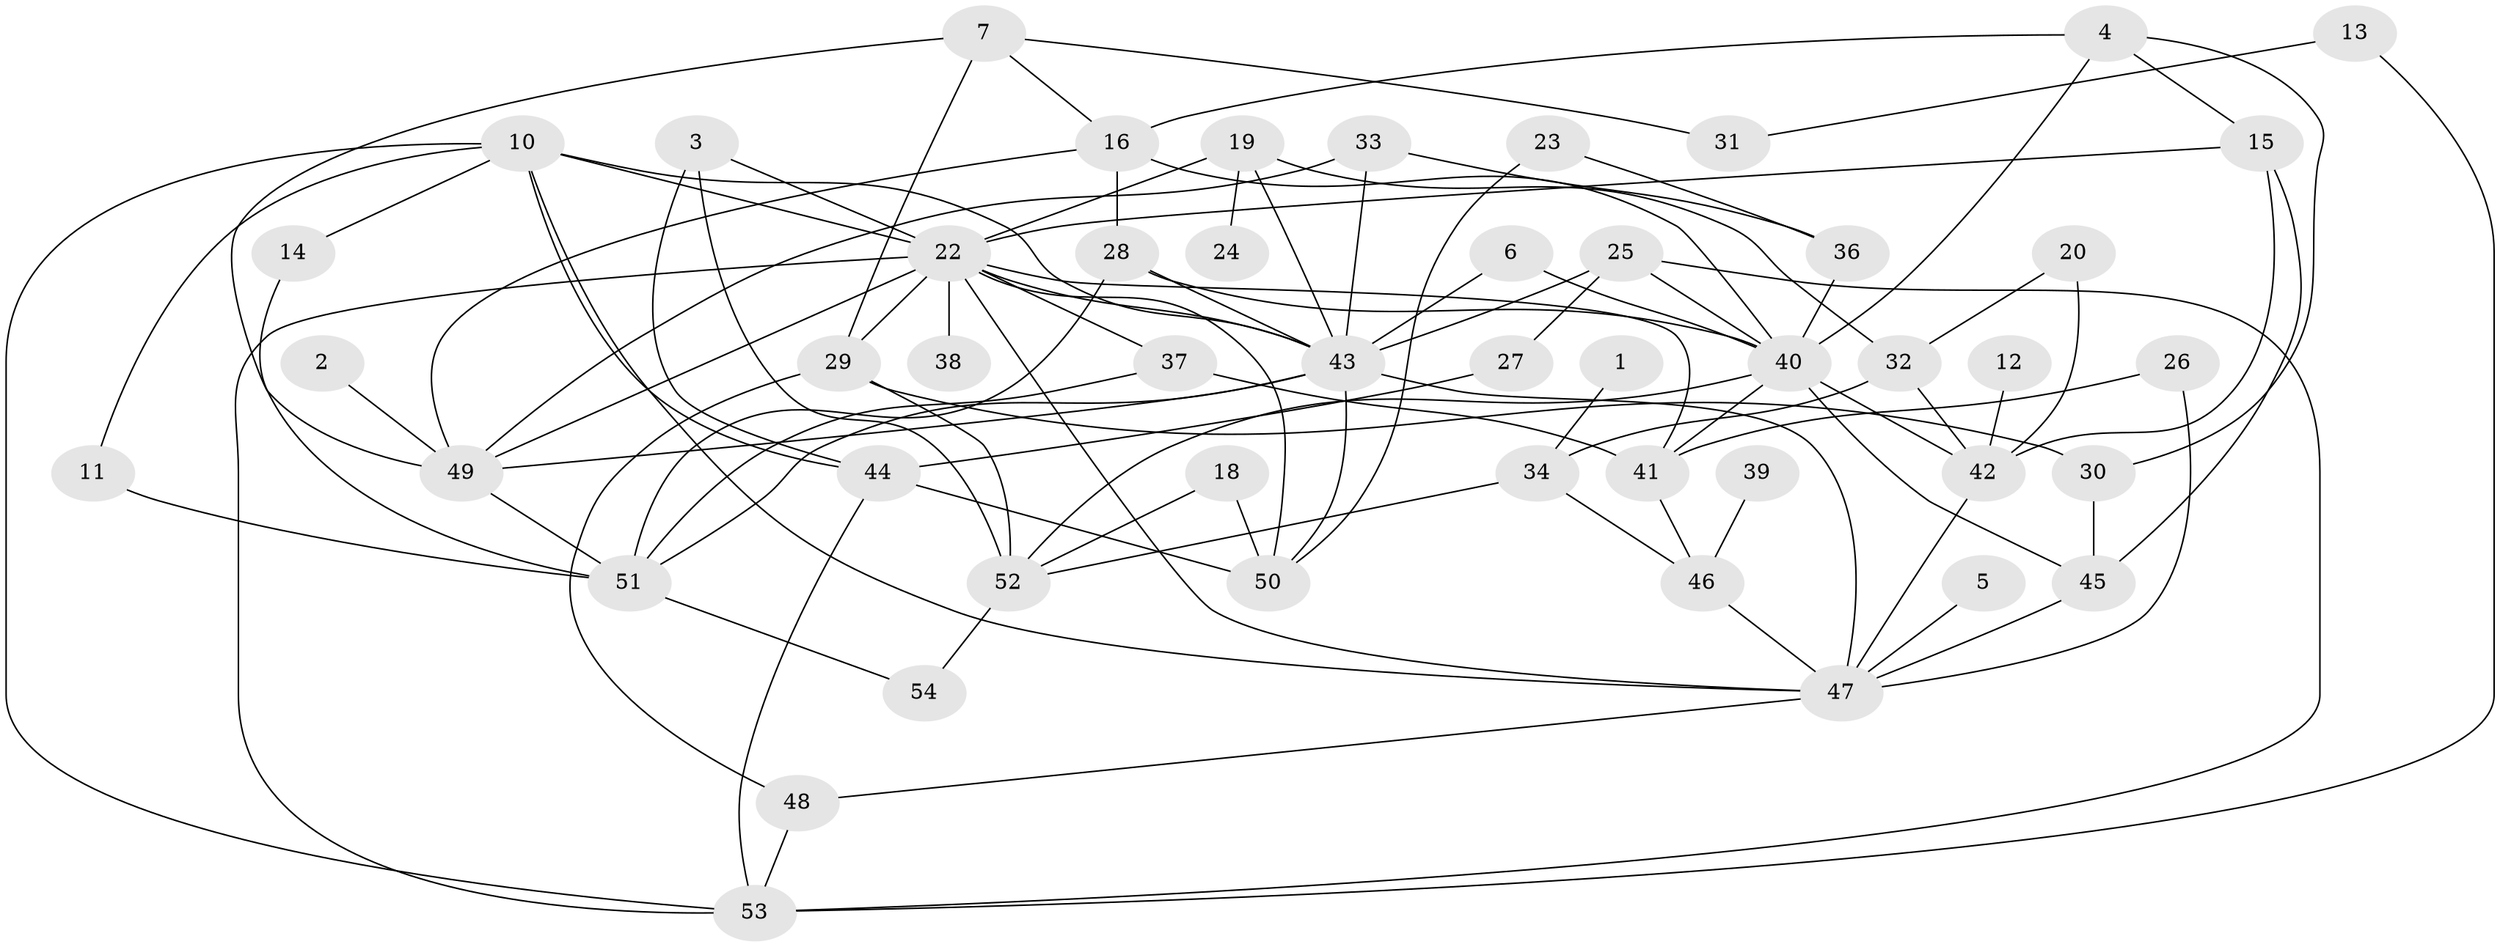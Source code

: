 // original degree distribution, {4: 0.18691588785046728, 1: 0.14953271028037382, 3: 0.2336448598130841, 5: 0.08411214953271028, 6: 0.056074766355140186, 2: 0.22429906542056074, 0: 0.04672897196261682, 9: 0.009345794392523364, 7: 0.009345794392523364}
// Generated by graph-tools (version 1.1) at 2025/25/03/09/25 03:25:22]
// undirected, 49 vertices, 97 edges
graph export_dot {
graph [start="1"]
  node [color=gray90,style=filled];
  1;
  2;
  3;
  4;
  5;
  6;
  7;
  10;
  11;
  12;
  13;
  14;
  15;
  16;
  18;
  19;
  20;
  22;
  23;
  24;
  25;
  26;
  27;
  28;
  29;
  30;
  31;
  32;
  33;
  34;
  36;
  37;
  38;
  39;
  40;
  41;
  42;
  43;
  44;
  45;
  46;
  47;
  48;
  49;
  50;
  51;
  52;
  53;
  54;
  1 -- 34 [weight=1.0];
  2 -- 49 [weight=1.0];
  3 -- 22 [weight=1.0];
  3 -- 44 [weight=1.0];
  3 -- 52 [weight=1.0];
  4 -- 15 [weight=1.0];
  4 -- 16 [weight=1.0];
  4 -- 30 [weight=1.0];
  4 -- 40 [weight=1.0];
  5 -- 47 [weight=1.0];
  6 -- 40 [weight=1.0];
  6 -- 43 [weight=1.0];
  7 -- 16 [weight=1.0];
  7 -- 29 [weight=1.0];
  7 -- 31 [weight=1.0];
  7 -- 49 [weight=1.0];
  10 -- 11 [weight=1.0];
  10 -- 14 [weight=1.0];
  10 -- 22 [weight=1.0];
  10 -- 43 [weight=3.0];
  10 -- 44 [weight=1.0];
  10 -- 47 [weight=1.0];
  10 -- 53 [weight=1.0];
  11 -- 51 [weight=1.0];
  12 -- 42 [weight=1.0];
  13 -- 31 [weight=1.0];
  13 -- 53 [weight=1.0];
  14 -- 51 [weight=1.0];
  15 -- 22 [weight=1.0];
  15 -- 42 [weight=2.0];
  15 -- 45 [weight=1.0];
  16 -- 28 [weight=1.0];
  16 -- 40 [weight=1.0];
  16 -- 49 [weight=1.0];
  18 -- 50 [weight=1.0];
  18 -- 52 [weight=1.0];
  19 -- 22 [weight=1.0];
  19 -- 24 [weight=1.0];
  19 -- 32 [weight=1.0];
  19 -- 43 [weight=1.0];
  20 -- 32 [weight=1.0];
  20 -- 42 [weight=1.0];
  22 -- 29 [weight=1.0];
  22 -- 37 [weight=1.0];
  22 -- 38 [weight=1.0];
  22 -- 41 [weight=1.0];
  22 -- 43 [weight=1.0];
  22 -- 47 [weight=1.0];
  22 -- 49 [weight=1.0];
  22 -- 50 [weight=1.0];
  22 -- 53 [weight=1.0];
  23 -- 36 [weight=1.0];
  23 -- 50 [weight=1.0];
  25 -- 27 [weight=1.0];
  25 -- 40 [weight=3.0];
  25 -- 43 [weight=1.0];
  25 -- 53 [weight=1.0];
  26 -- 41 [weight=1.0];
  26 -- 47 [weight=1.0];
  27 -- 44 [weight=1.0];
  28 -- 40 [weight=1.0];
  28 -- 43 [weight=1.0];
  28 -- 51 [weight=1.0];
  29 -- 30 [weight=1.0];
  29 -- 48 [weight=1.0];
  29 -- 52 [weight=1.0];
  30 -- 45 [weight=1.0];
  32 -- 34 [weight=1.0];
  32 -- 42 [weight=1.0];
  33 -- 36 [weight=1.0];
  33 -- 43 [weight=1.0];
  33 -- 49 [weight=1.0];
  34 -- 46 [weight=1.0];
  34 -- 52 [weight=2.0];
  36 -- 40 [weight=2.0];
  37 -- 41 [weight=1.0];
  37 -- 51 [weight=1.0];
  39 -- 46 [weight=1.0];
  40 -- 41 [weight=1.0];
  40 -- 42 [weight=1.0];
  40 -- 45 [weight=1.0];
  40 -- 52 [weight=1.0];
  41 -- 46 [weight=1.0];
  42 -- 47 [weight=1.0];
  43 -- 47 [weight=1.0];
  43 -- 49 [weight=1.0];
  43 -- 50 [weight=1.0];
  43 -- 51 [weight=1.0];
  44 -- 50 [weight=2.0];
  44 -- 53 [weight=1.0];
  45 -- 47 [weight=1.0];
  46 -- 47 [weight=1.0];
  47 -- 48 [weight=1.0];
  48 -- 53 [weight=1.0];
  49 -- 51 [weight=1.0];
  51 -- 54 [weight=1.0];
  52 -- 54 [weight=1.0];
}
